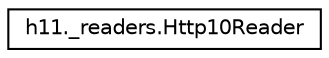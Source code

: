 digraph "Graphical Class Hierarchy"
{
 // LATEX_PDF_SIZE
  edge [fontname="Helvetica",fontsize="10",labelfontname="Helvetica",labelfontsize="10"];
  node [fontname="Helvetica",fontsize="10",shape=record];
  rankdir="LR";
  Node0 [label="h11._readers.Http10Reader",height=0.2,width=0.4,color="black", fillcolor="white", style="filled",URL="$classh11_1_1__readers_1_1Http10Reader.html",tooltip=" "];
}
